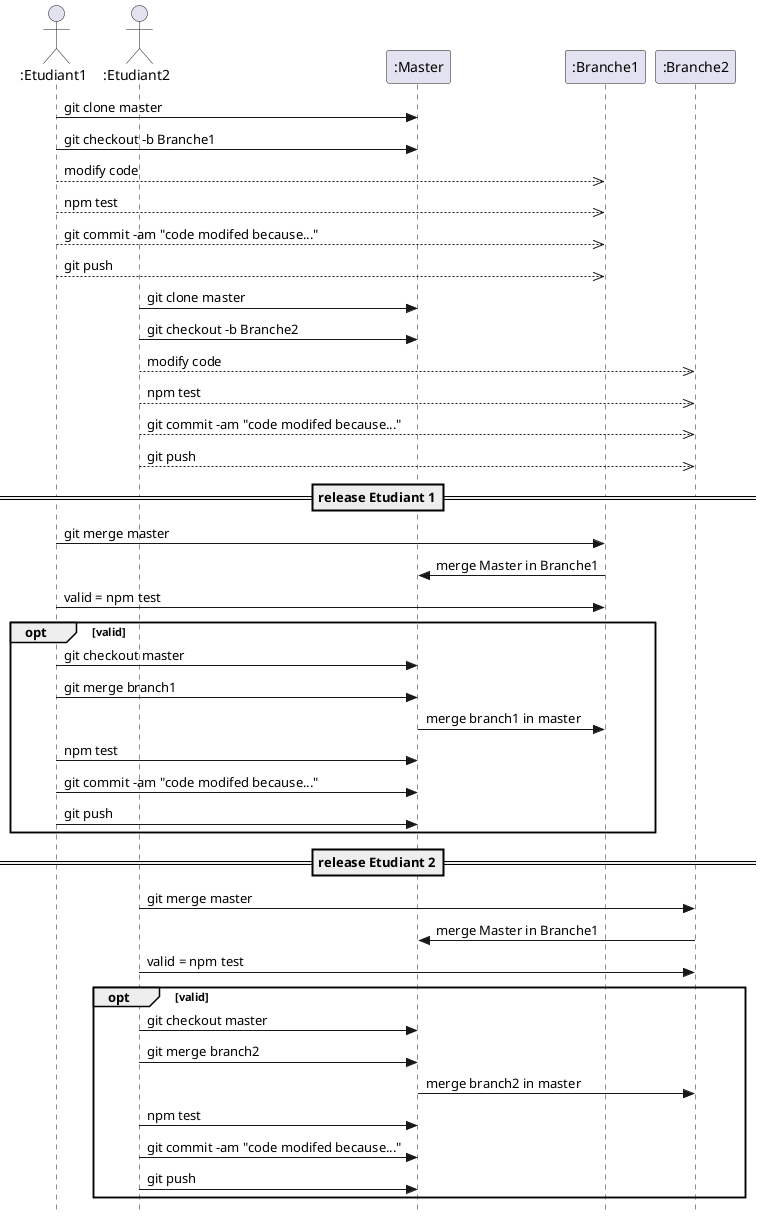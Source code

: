 @startuml S10-travail-equpe
skinparam style strictuml
actor ":Etudiant1" as E1
actor ":Etudiant2" as E2

participant ":Master" as M 
participant ":Branche1" as B1
participant ":Branche2" as B2

E1 -> M: git clone master
E1 -> M: git checkout -b Branche1
E1 -->> B1: modify code
E1 -->> B1: npm test
E1 -->> B1: git commit -am "code modifed because..."
E1 -->> B1: git push


E2 -> M: git clone master
E2 -> M: git checkout -b Branche2
E2 -->> B2: modify code
E2 -->> B2: npm test
E2 -->> B2: git commit -am "code modifed because..."
E2 -->> B2: git push

== release Etudiant 1==

E1 -> B1: git merge master
B1->M: merge Master in Branche1
E1 -> B1: valid = npm test
opt valid
    E1->M: git checkout master
    E1 ->M: git merge branch1
    M->B1: merge branch1 in master
    E1->M: npm test
    E1 -> M: git commit -am "code modifed because..."
    E1 -> M: git push
end

== release Etudiant 2==


E2 -> B2: git merge master
B2->M: merge Master in Branche1
E2 -> B2: valid = npm test
opt valid
    E2->M: git checkout master
    E2 ->M: git merge branch2
    M->B2: merge branch2 in master
    E2->M: npm test
    E2 -> M: git commit -am "code modifed because..."
    E2 -> M: git push


end


@enduml